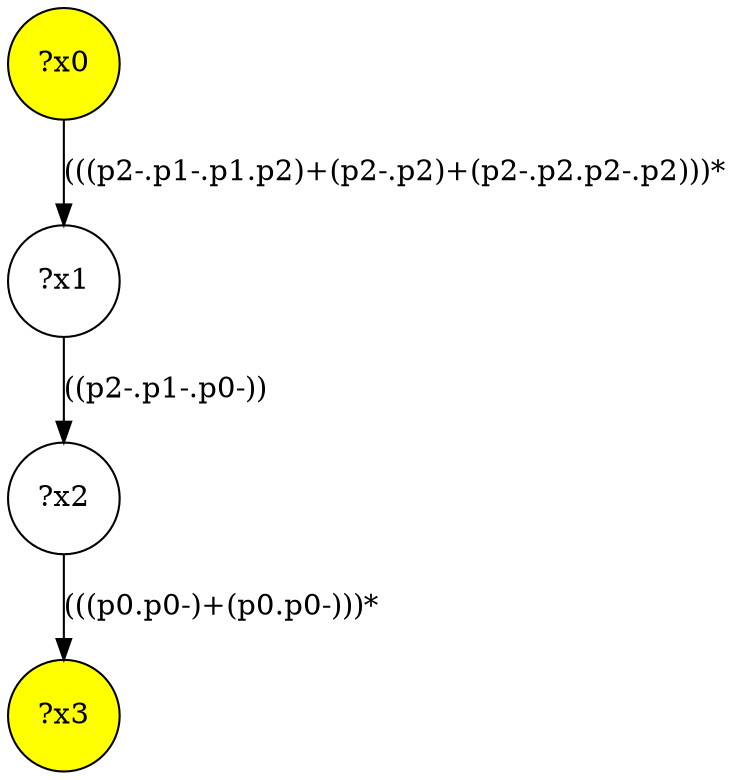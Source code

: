 digraph g {
	x0 [fillcolor="yellow", style="filled," shape=circle, label="?x0"];
	x3 [fillcolor="yellow", style="filled," shape=circle, label="?x3"];
	x1 [shape=circle, label="?x1"];
x0 -> x1[label="(((p2-.p1-.p1.p2)+(p2-.p2)+(p2-.p2.p2-.p2)))*"]	x2 [shape=circle, label="?x2"];
x1 -> x2[label="((p2-.p1-.p0-))"]x2 -> x3[label="(((p0.p0-)+(p0.p0-)))*"]}

